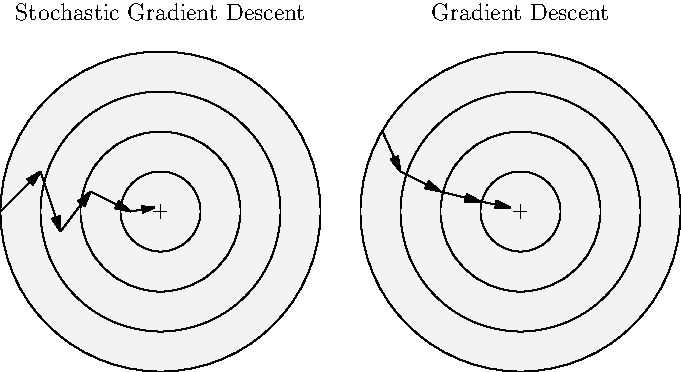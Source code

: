 int num_circles = 4;
int r = 80;
// Stochastic
label("Stochastic Gradient Descent",(0, r+20));
for(int i = 0 ; i < num_circles; ++i){
	path c = circle((0, 0), r-i*r/4);
    filldraw(c, palegray);
}
draw((-80, 0)--(-60, 20), EndArrow);
draw((-60, 20)--(-50, -10), EndArrow);
draw((-50, -10)--(-35, 10), EndArrow);
draw((-35, 10)--(-15, 0), EndArrow);
draw((-15, 0)--(-3, 2), EndArrow);
label("+", (0, 0));

// Gradient
label("Gradient Descent",(r*2+20, r+20));
for(int i = 0 ; i < num_circles; ++i){
	path c = circle((r*2+20, 0), r-i*r/4);
    filldraw(c, palegray);
}
path[] points = {
  (-69, 40)--(-60, 20),
  (-60, 20)--(-40, 10),
  (-40, 10)--(-20, 5),
  (-20, 5)--(-5, 2),
                };
for(path p: points){
	draw(shift(r*2+20, 0)*p, EndArrow);
}

label("+", (r*2+20, 0));
